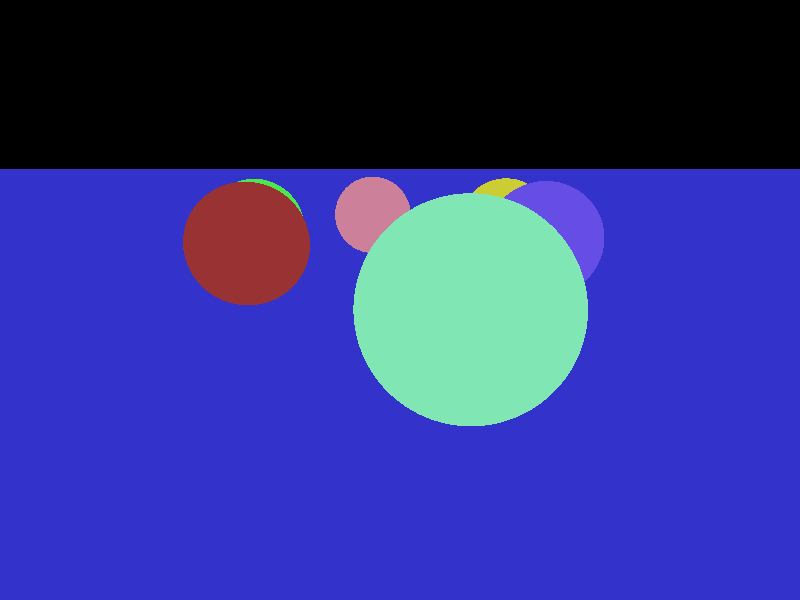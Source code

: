 // cs174, assignment 1 sample file (RIGHT HANDED)

camera {
      //location  <6, 5, 6>
      location  <1.2, 2.2, 10>
      up        <0,  1,  0>
      right     <1.33333, 0,  0>
      look_at   <0, 0, 0>
}


light_source {<-5, 8, 20> color rgb <0.6, 0.2, 0.2>}

light_source {<5, 10, 20> color rgb <0.2, 0.6, 0.2>}

light_source {<30, 500, -30> color rgb <.4, .4, .4>}

sphere { <0, 1, 5>, 1
   pigment { color rgb <.5, .9, .7>}
   finish {ambient 0.0 diffuse 0.1 specular 0.9 roughness .2 reflection 0.4 refraction 0.6 ior 1.33}
   translate <0, 0, 0>
}

sphere { <2.5, 1, 0>, 1
   pigment { color rgb <0.6, 0.2, 0.2>}
   finish {ambient 0.2 diffuse 0.8 specular 0.6 roughness 0.2}
   translate <0, 0, 0>
}

sphere { <2.7, 1, -3>, 1
   pigment { color rgb <.3, 0.9, 0.3>}
   finish {ambient 0.2 diffuse 0.8 specular 0.6 roughness 0.2}
   translate <0, 0, 0>
}

sphere { <0, 1, -6>, 1
   pigment { color rgb <.8, 0.5, 0.6>}
   finish {ambient 0.2 diffuse 0.8 specular 0.6 roughness 0.2 reflection 0.6}
   translate <0, 0, 0>
}

sphere { <-2.5, 1, 0>, 1
   pigment { color rgb <0.4, 0.3, 0.9>}
   finish {ambient 0.2 diffuse 0.8 specular 0.6 roughness 0.2}
   translate <0, 0, 0>
}

sphere { <-2.7, 1, -3>, 1
   pigment { color rgb <.8, 0.8, 0.2>}
   finish {ambient 0.2 diffuse 0.8 specular 0.6 roughness 0.2}
   translate <0, 0, 0>
}

plane {<0, 1, 0>, 0
   pigment {color rgb <0.2, 0.2, 0.8>}
   finish {ambient 0.4 diffuse 0.9}
}

